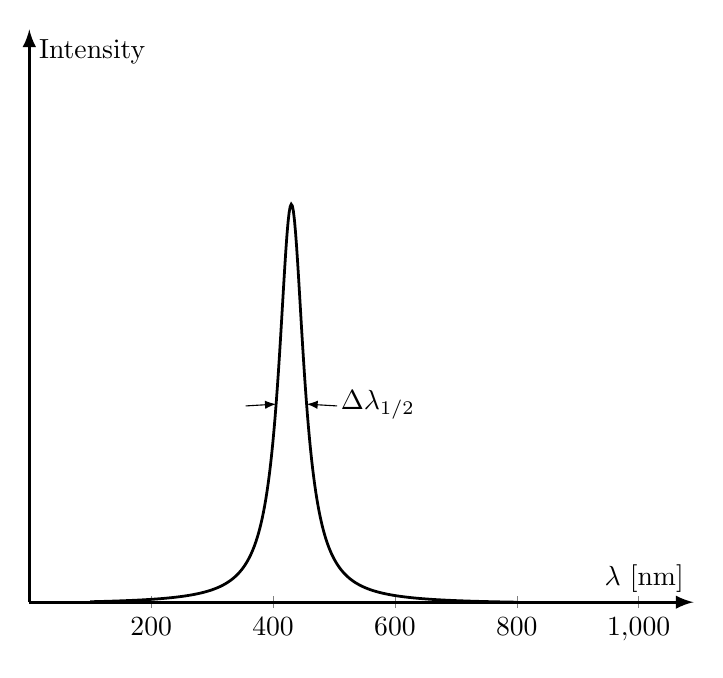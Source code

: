 ﻿\begin{tikzpicture}
\usetikzlibrary{arrows.meta}
\begin{axis}[
axis lines=center, ytick=\empty,
xlabel={$\lambda$ [nm]},
ylabel={Intensity},
xmin=0,xmax=1090,ymax=2.3,
xmajorgrids=false,
clip=false,
inner axis line style={-latex,very thick},
scale only axis=true,
]
\addplot[line width=1pt,samples=400,domain=100:800]
{1000/((x-430)^2+25^2)};
\draw[latex-] (axis cs:455,0.8) -- node[right]{$\ \Delta \lambda_{1/2}$} +(axis cs:50,0);
\draw[latex-] (axis cs:405,0.8) -- +(axis cs:-50,0);
\end{axis}
\end{tikzpicture}